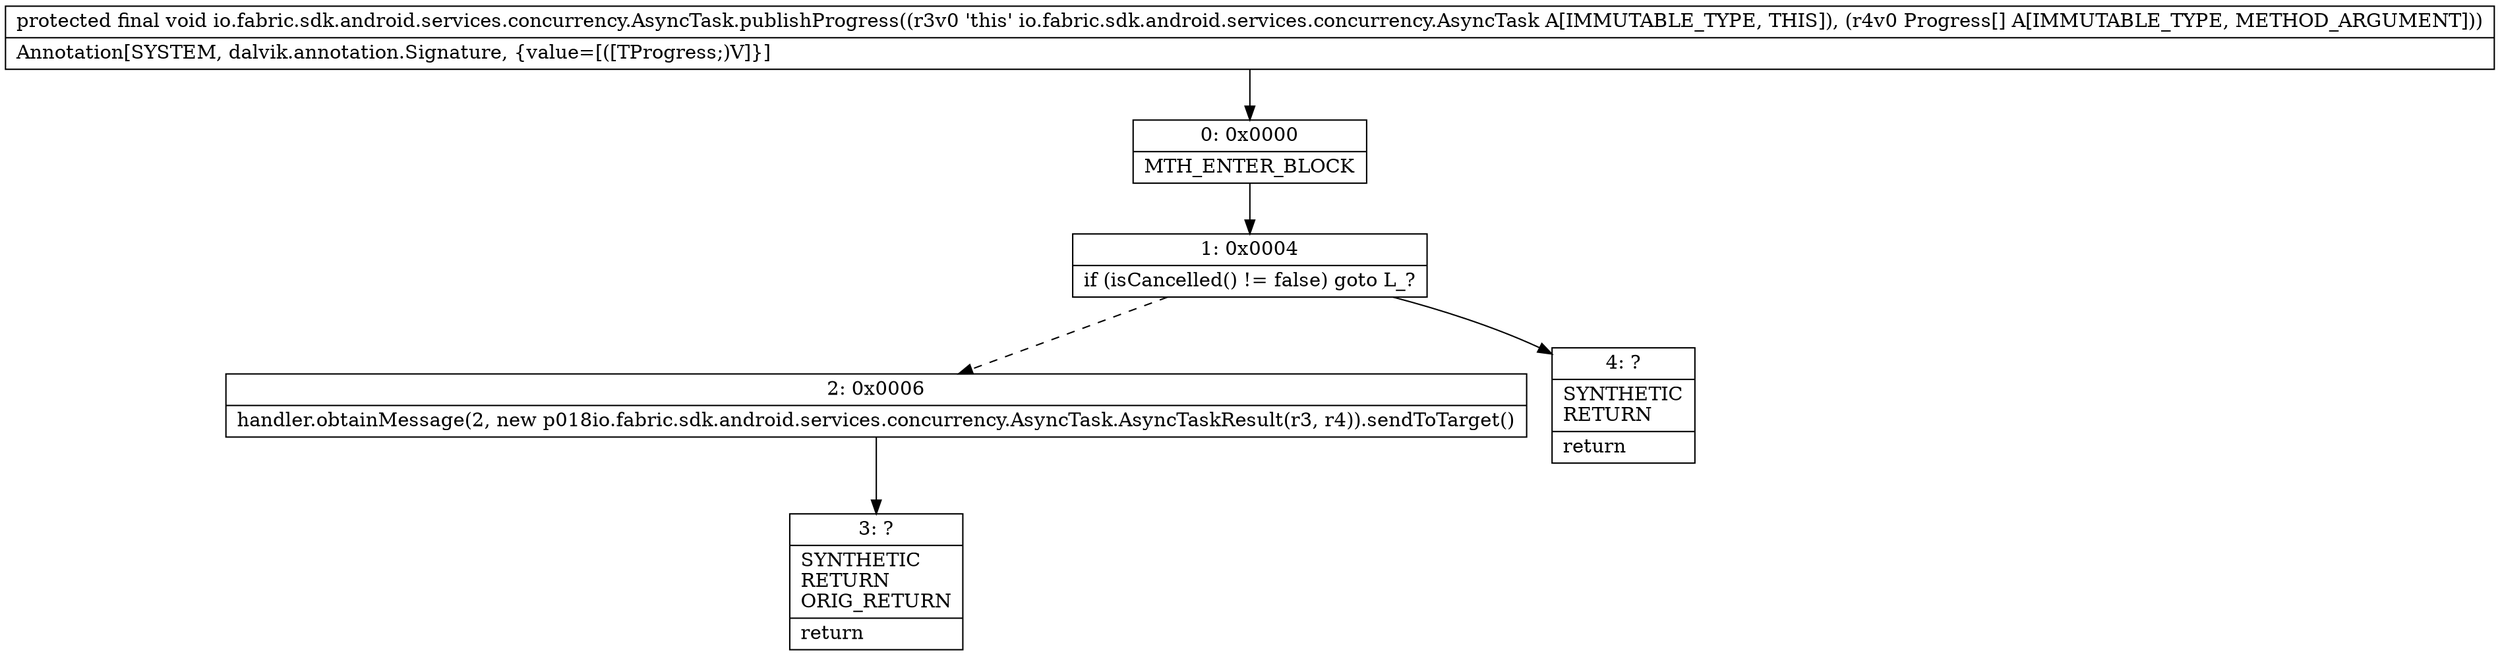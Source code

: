 digraph "CFG forio.fabric.sdk.android.services.concurrency.AsyncTask.publishProgress([Ljava\/lang\/Object;)V" {
Node_0 [shape=record,label="{0\:\ 0x0000|MTH_ENTER_BLOCK\l}"];
Node_1 [shape=record,label="{1\:\ 0x0004|if (isCancelled() != false) goto L_?\l}"];
Node_2 [shape=record,label="{2\:\ 0x0006|handler.obtainMessage(2, new p018io.fabric.sdk.android.services.concurrency.AsyncTask.AsyncTaskResult(r3, r4)).sendToTarget()\l}"];
Node_3 [shape=record,label="{3\:\ ?|SYNTHETIC\lRETURN\lORIG_RETURN\l|return\l}"];
Node_4 [shape=record,label="{4\:\ ?|SYNTHETIC\lRETURN\l|return\l}"];
MethodNode[shape=record,label="{protected final void io.fabric.sdk.android.services.concurrency.AsyncTask.publishProgress((r3v0 'this' io.fabric.sdk.android.services.concurrency.AsyncTask A[IMMUTABLE_TYPE, THIS]), (r4v0 Progress[] A[IMMUTABLE_TYPE, METHOD_ARGUMENT]))  | Annotation[SYSTEM, dalvik.annotation.Signature, \{value=[([TProgress;)V]\}]\l}"];
MethodNode -> Node_0;
Node_0 -> Node_1;
Node_1 -> Node_2[style=dashed];
Node_1 -> Node_4;
Node_2 -> Node_3;
}

